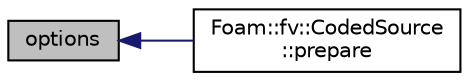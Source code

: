 digraph "options"
{
  bgcolor="transparent";
  edge [fontname="Helvetica",fontsize="10",labelfontname="Helvetica",labelfontsize="10"];
  node [fontname="Helvetica",fontsize="10",shape=record];
  rankdir="LR";
  Node1 [label="options",height=0.2,width=0.4,color="black", fillcolor="grey75", style="filled" fontcolor="black"];
  Node1 -> Node2 [dir="back",color="midnightblue",fontsize="10",style="solid",fontname="Helvetica"];
  Node2 [label="Foam::fv::CodedSource\l::prepare",height=0.2,width=0.4,color="black",URL="$classFoam_1_1fv_1_1CodedSource.html#a690705b8ff660cc2f986867bdf783564",tooltip="Adapt the context for the current object. "];
}
